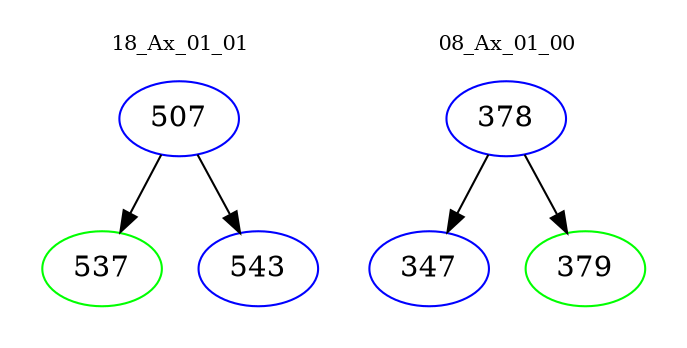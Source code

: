 digraph{
subgraph cluster_0 {
color = white
label = "18_Ax_01_01";
fontsize=10;
T0_507 [label="507", color="blue"]
T0_507 -> T0_537 [color="black"]
T0_537 [label="537", color="green"]
T0_507 -> T0_543 [color="black"]
T0_543 [label="543", color="blue"]
}
subgraph cluster_1 {
color = white
label = "08_Ax_01_00";
fontsize=10;
T1_378 [label="378", color="blue"]
T1_378 -> T1_347 [color="black"]
T1_347 [label="347", color="blue"]
T1_378 -> T1_379 [color="black"]
T1_379 [label="379", color="green"]
}
}
